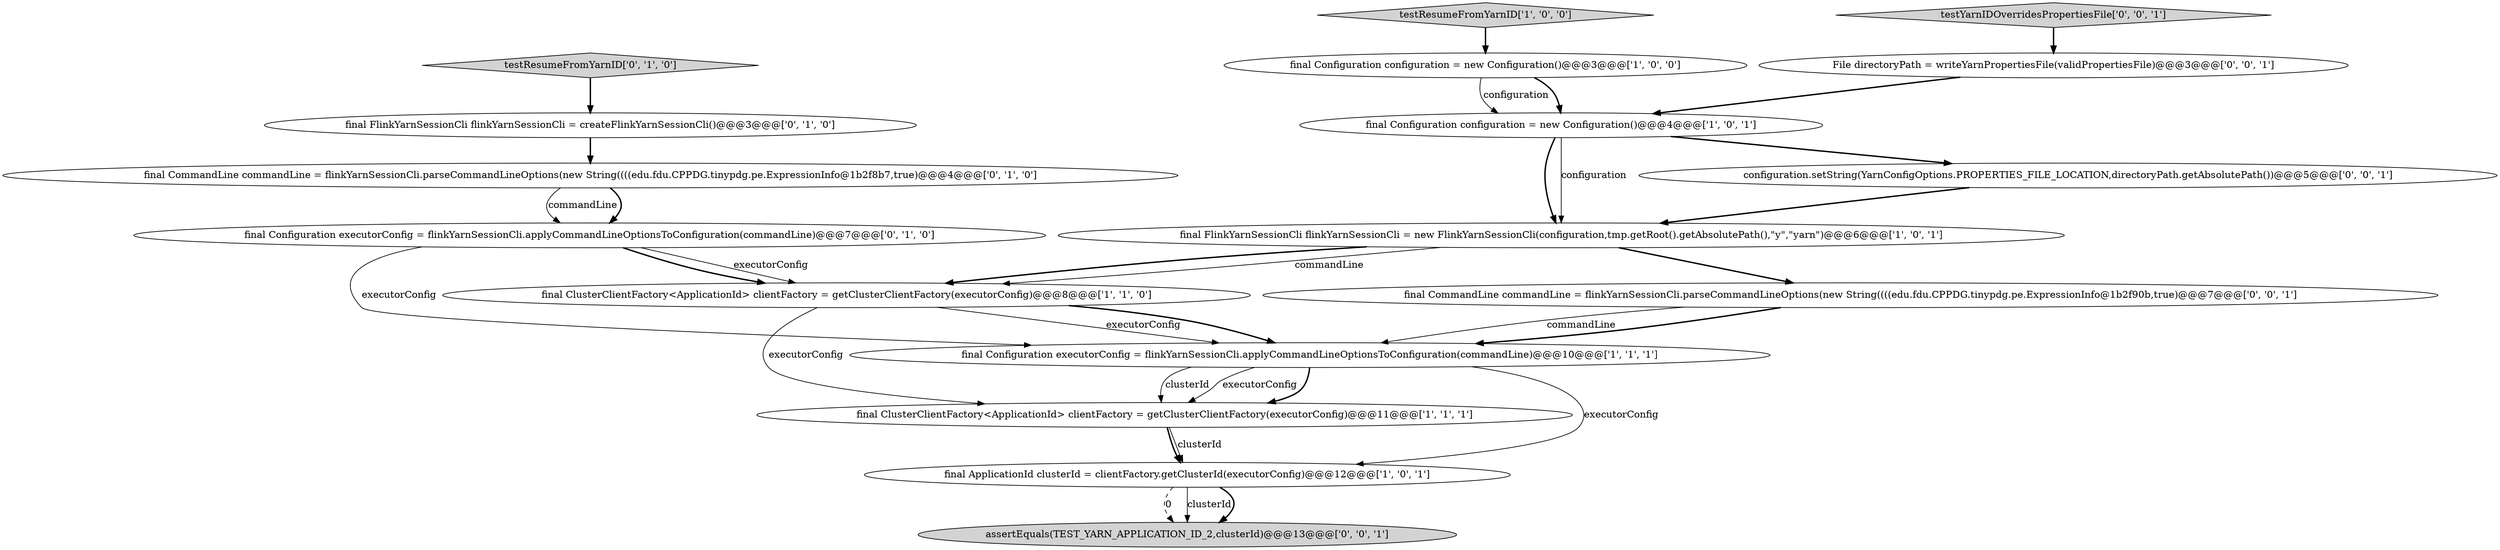 digraph {
2 [style = filled, label = "final Configuration configuration = new Configuration()@@@4@@@['1', '0', '1']", fillcolor = white, shape = ellipse image = "AAA0AAABBB1BBB"];
1 [style = filled, label = "final ClusterClientFactory<ApplicationId> clientFactory = getClusterClientFactory(executorConfig)@@@11@@@['1', '1', '1']", fillcolor = white, shape = ellipse image = "AAA0AAABBB1BBB"];
4 [style = filled, label = "final FlinkYarnSessionCli flinkYarnSessionCli = new FlinkYarnSessionCli(configuration,tmp.getRoot().getAbsolutePath(),\"y\",\"yarn\")@@@6@@@['1', '0', '1']", fillcolor = white, shape = ellipse image = "AAA0AAABBB1BBB"];
10 [style = filled, label = "final FlinkYarnSessionCli flinkYarnSessionCli = createFlinkYarnSessionCli()@@@3@@@['0', '1', '0']", fillcolor = white, shape = ellipse image = "AAA0AAABBB2BBB"];
16 [style = filled, label = "final CommandLine commandLine = flinkYarnSessionCli.parseCommandLineOptions(new String((((edu.fdu.CPPDG.tinypdg.pe.ExpressionInfo@1b2f90b,true)@@@7@@@['0', '0', '1']", fillcolor = white, shape = ellipse image = "AAA0AAABBB3BBB"];
7 [style = filled, label = "final Configuration executorConfig = flinkYarnSessionCli.applyCommandLineOptionsToConfiguration(commandLine)@@@10@@@['1', '1', '1']", fillcolor = white, shape = ellipse image = "AAA0AAABBB1BBB"];
3 [style = filled, label = "testResumeFromYarnID['1', '0', '0']", fillcolor = lightgray, shape = diamond image = "AAA0AAABBB1BBB"];
6 [style = filled, label = "final ApplicationId clusterId = clientFactory.getClusterId(executorConfig)@@@12@@@['1', '0', '1']", fillcolor = white, shape = ellipse image = "AAA0AAABBB1BBB"];
8 [style = filled, label = "final CommandLine commandLine = flinkYarnSessionCli.parseCommandLineOptions(new String((((edu.fdu.CPPDG.tinypdg.pe.ExpressionInfo@1b2f8b7,true)@@@4@@@['0', '1', '0']", fillcolor = white, shape = ellipse image = "AAA0AAABBB2BBB"];
9 [style = filled, label = "testResumeFromYarnID['0', '1', '0']", fillcolor = lightgray, shape = diamond image = "AAA0AAABBB2BBB"];
5 [style = filled, label = "final Configuration configuration = new Configuration()@@@3@@@['1', '0', '0']", fillcolor = white, shape = ellipse image = "AAA0AAABBB1BBB"];
12 [style = filled, label = "configuration.setString(YarnConfigOptions.PROPERTIES_FILE_LOCATION,directoryPath.getAbsolutePath())@@@5@@@['0', '0', '1']", fillcolor = white, shape = ellipse image = "AAA0AAABBB3BBB"];
15 [style = filled, label = "testYarnIDOverridesPropertiesFile['0', '0', '1']", fillcolor = lightgray, shape = diamond image = "AAA0AAABBB3BBB"];
11 [style = filled, label = "final Configuration executorConfig = flinkYarnSessionCli.applyCommandLineOptionsToConfiguration(commandLine)@@@7@@@['0', '1', '0']", fillcolor = white, shape = ellipse image = "AAA0AAABBB2BBB"];
14 [style = filled, label = "assertEquals(TEST_YARN_APPLICATION_ID_2,clusterId)@@@13@@@['0', '0', '1']", fillcolor = lightgray, shape = ellipse image = "AAA0AAABBB3BBB"];
0 [style = filled, label = "final ClusterClientFactory<ApplicationId> clientFactory = getClusterClientFactory(executorConfig)@@@8@@@['1', '1', '0']", fillcolor = white, shape = ellipse image = "AAA0AAABBB1BBB"];
13 [style = filled, label = "File directoryPath = writeYarnPropertiesFile(validPropertiesFile)@@@3@@@['0', '0', '1']", fillcolor = white, shape = ellipse image = "AAA0AAABBB3BBB"];
0->7 [style = solid, label="executorConfig"];
15->13 [style = bold, label=""];
7->1 [style = bold, label=""];
7->6 [style = solid, label="executorConfig"];
7->1 [style = solid, label="clusterId"];
16->7 [style = bold, label=""];
9->10 [style = bold, label=""];
6->14 [style = dashed, label="0"];
1->6 [style = solid, label="clusterId"];
2->4 [style = bold, label=""];
2->12 [style = bold, label=""];
4->0 [style = solid, label="commandLine"];
4->0 [style = bold, label=""];
16->7 [style = solid, label="commandLine"];
0->7 [style = bold, label=""];
6->14 [style = solid, label="clusterId"];
6->14 [style = bold, label=""];
11->0 [style = solid, label="executorConfig"];
5->2 [style = bold, label=""];
3->5 [style = bold, label=""];
11->0 [style = bold, label=""];
1->6 [style = bold, label=""];
0->1 [style = solid, label="executorConfig"];
10->8 [style = bold, label=""];
12->4 [style = bold, label=""];
7->1 [style = solid, label="executorConfig"];
5->2 [style = solid, label="configuration"];
8->11 [style = bold, label=""];
11->7 [style = solid, label="executorConfig"];
2->4 [style = solid, label="configuration"];
4->16 [style = bold, label=""];
13->2 [style = bold, label=""];
8->11 [style = solid, label="commandLine"];
}

